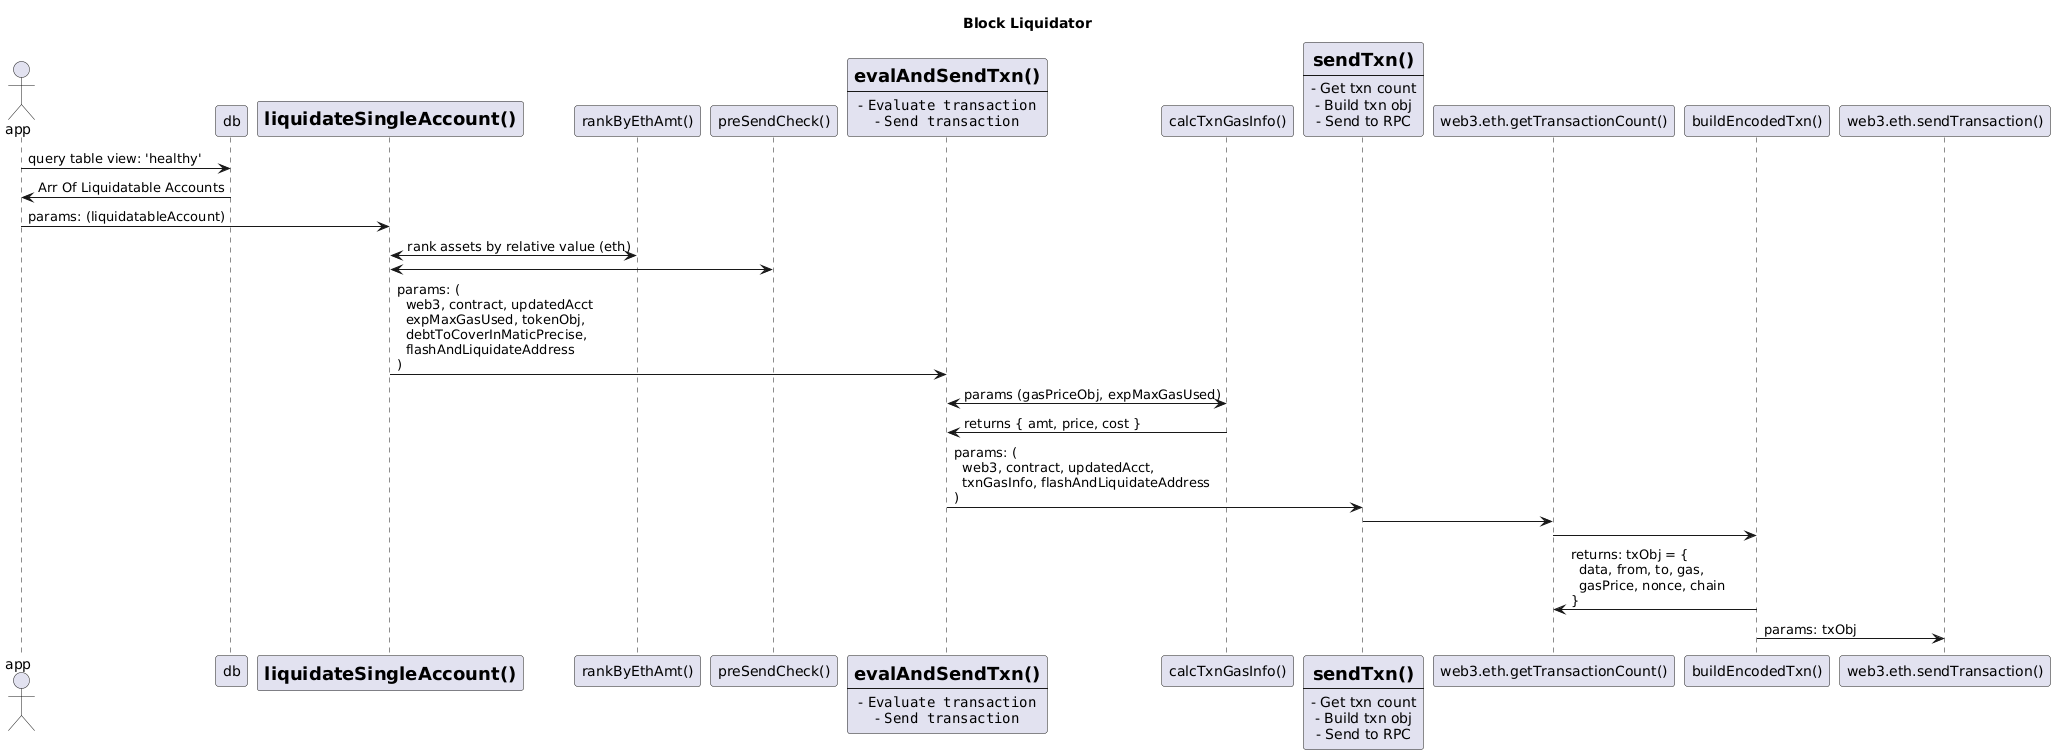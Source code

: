 @startuml
skinparam defaultFontName "Proxima Nova Cn CF", "DejaVu Sans", "SansSerif", sans-serif
title: Block Liquidator

actor app
participant db

app -> db: query table view: 'healthy'
app <- db: Arr Of Liquidatable Accounts

participant lsa [
  =liquidateSingleAccount()
]
lsa <- app: params: (liquidatableAccount)
participant "rankByEthAmt()" as rbea
participant "preSendCheck()" as psc
lsa <-> rbea: rank assets by relative value (eth)
lsa <-> psc

participant east [
  =evalAndSendTxn()
  ----
  - ""Evaluate transaction""
  - ""Send transaction""
]
participant "calcTxnGasInfo()" as calcTxnGasInfo
east <- lsa: params: (\n  web3, contract, updatedAcct\n  expMaxGasUsed, tokenObj,\n  debtToCoverInMaticPrecise,\n  flashAndLiquidateAddress\n)
east <-> calcTxnGasInfo: params (gasPriceObj, expMaxGasUsed)
east <- calcTxnGasInfo: returns { amt, price, cost }

participant stx [
  =sendTxn()
  ----
  - Get txn count
  - Build txn obj
  - Send to RPC
]
stx <- east: params: (\n  web3, contract, updatedAcct,\n  txnGasInfo, flashAndLiquidateAddress\n)
participant "web3.eth.getTransactionCount()" as getTxnCt
participant "buildEncodedTxn()" as buildEncodedTxn
participant "web3.eth.sendTransaction()" as sendTransaction
stx -> getTxnCt
getTxnCt -> buildEncodedTxn
getTxnCt <- buildEncodedTxn: returns: txObj = {\n  data, from, to, gas,\n  gasPrice, nonce, chain\n}
buildEncodedTxn -> sendTransaction: params: txObj

@enduml